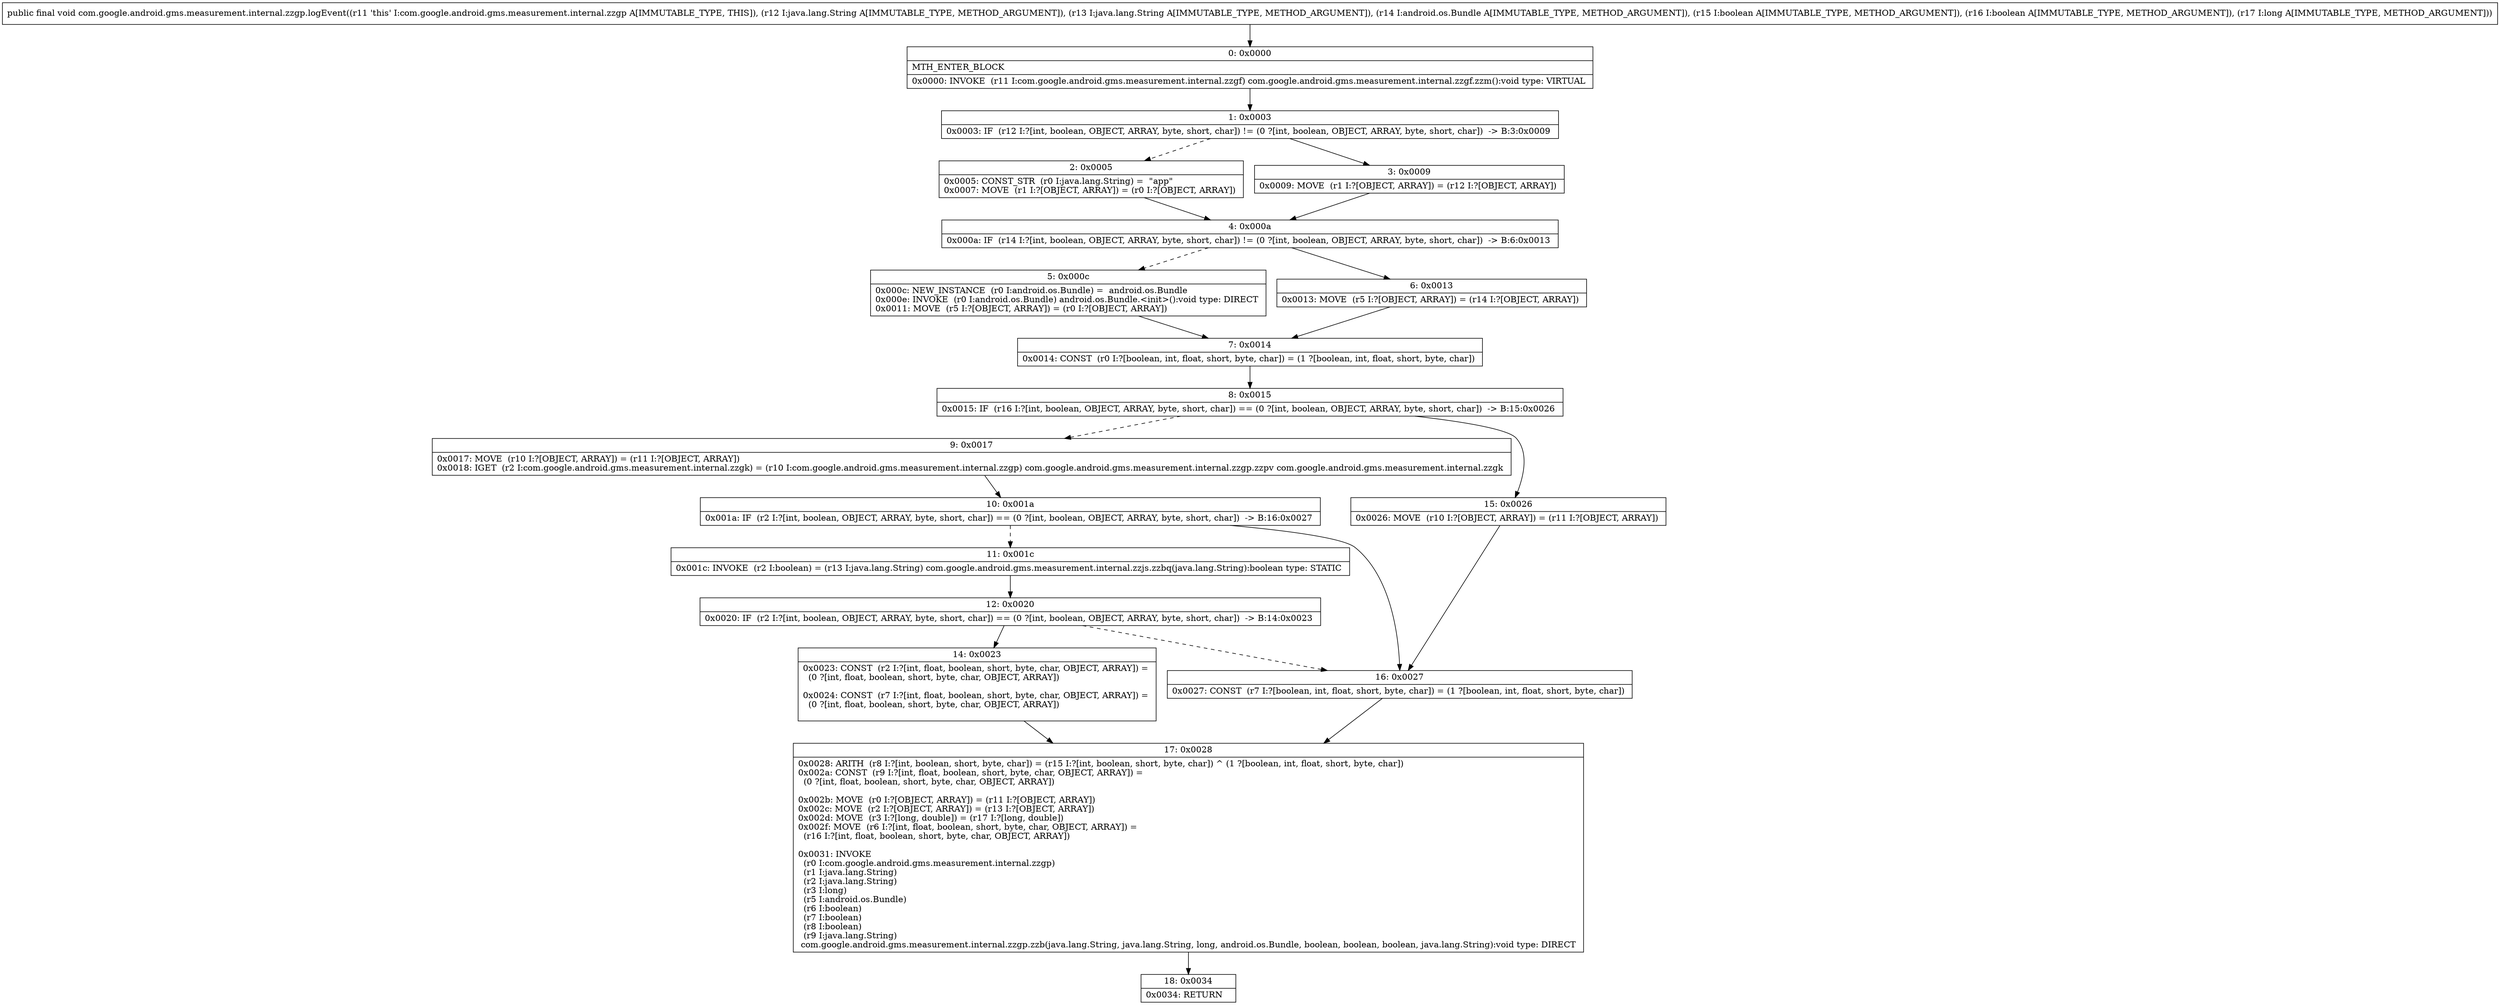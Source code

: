 digraph "CFG forcom.google.android.gms.measurement.internal.zzgp.logEvent(Ljava\/lang\/String;Ljava\/lang\/String;Landroid\/os\/Bundle;ZZJ)V" {
Node_0 [shape=record,label="{0\:\ 0x0000|MTH_ENTER_BLOCK\l|0x0000: INVOKE  (r11 I:com.google.android.gms.measurement.internal.zzgf) com.google.android.gms.measurement.internal.zzgf.zzm():void type: VIRTUAL \l}"];
Node_1 [shape=record,label="{1\:\ 0x0003|0x0003: IF  (r12 I:?[int, boolean, OBJECT, ARRAY, byte, short, char]) != (0 ?[int, boolean, OBJECT, ARRAY, byte, short, char])  \-\> B:3:0x0009 \l}"];
Node_2 [shape=record,label="{2\:\ 0x0005|0x0005: CONST_STR  (r0 I:java.lang.String) =  \"app\" \l0x0007: MOVE  (r1 I:?[OBJECT, ARRAY]) = (r0 I:?[OBJECT, ARRAY]) \l}"];
Node_3 [shape=record,label="{3\:\ 0x0009|0x0009: MOVE  (r1 I:?[OBJECT, ARRAY]) = (r12 I:?[OBJECT, ARRAY]) \l}"];
Node_4 [shape=record,label="{4\:\ 0x000a|0x000a: IF  (r14 I:?[int, boolean, OBJECT, ARRAY, byte, short, char]) != (0 ?[int, boolean, OBJECT, ARRAY, byte, short, char])  \-\> B:6:0x0013 \l}"];
Node_5 [shape=record,label="{5\:\ 0x000c|0x000c: NEW_INSTANCE  (r0 I:android.os.Bundle) =  android.os.Bundle \l0x000e: INVOKE  (r0 I:android.os.Bundle) android.os.Bundle.\<init\>():void type: DIRECT \l0x0011: MOVE  (r5 I:?[OBJECT, ARRAY]) = (r0 I:?[OBJECT, ARRAY]) \l}"];
Node_6 [shape=record,label="{6\:\ 0x0013|0x0013: MOVE  (r5 I:?[OBJECT, ARRAY]) = (r14 I:?[OBJECT, ARRAY]) \l}"];
Node_7 [shape=record,label="{7\:\ 0x0014|0x0014: CONST  (r0 I:?[boolean, int, float, short, byte, char]) = (1 ?[boolean, int, float, short, byte, char]) \l}"];
Node_8 [shape=record,label="{8\:\ 0x0015|0x0015: IF  (r16 I:?[int, boolean, OBJECT, ARRAY, byte, short, char]) == (0 ?[int, boolean, OBJECT, ARRAY, byte, short, char])  \-\> B:15:0x0026 \l}"];
Node_9 [shape=record,label="{9\:\ 0x0017|0x0017: MOVE  (r10 I:?[OBJECT, ARRAY]) = (r11 I:?[OBJECT, ARRAY]) \l0x0018: IGET  (r2 I:com.google.android.gms.measurement.internal.zzgk) = (r10 I:com.google.android.gms.measurement.internal.zzgp) com.google.android.gms.measurement.internal.zzgp.zzpv com.google.android.gms.measurement.internal.zzgk \l}"];
Node_10 [shape=record,label="{10\:\ 0x001a|0x001a: IF  (r2 I:?[int, boolean, OBJECT, ARRAY, byte, short, char]) == (0 ?[int, boolean, OBJECT, ARRAY, byte, short, char])  \-\> B:16:0x0027 \l}"];
Node_11 [shape=record,label="{11\:\ 0x001c|0x001c: INVOKE  (r2 I:boolean) = (r13 I:java.lang.String) com.google.android.gms.measurement.internal.zzjs.zzbq(java.lang.String):boolean type: STATIC \l}"];
Node_12 [shape=record,label="{12\:\ 0x0020|0x0020: IF  (r2 I:?[int, boolean, OBJECT, ARRAY, byte, short, char]) == (0 ?[int, boolean, OBJECT, ARRAY, byte, short, char])  \-\> B:14:0x0023 \l}"];
Node_14 [shape=record,label="{14\:\ 0x0023|0x0023: CONST  (r2 I:?[int, float, boolean, short, byte, char, OBJECT, ARRAY]) = \l  (0 ?[int, float, boolean, short, byte, char, OBJECT, ARRAY])\l \l0x0024: CONST  (r7 I:?[int, float, boolean, short, byte, char, OBJECT, ARRAY]) = \l  (0 ?[int, float, boolean, short, byte, char, OBJECT, ARRAY])\l \l}"];
Node_15 [shape=record,label="{15\:\ 0x0026|0x0026: MOVE  (r10 I:?[OBJECT, ARRAY]) = (r11 I:?[OBJECT, ARRAY]) \l}"];
Node_16 [shape=record,label="{16\:\ 0x0027|0x0027: CONST  (r7 I:?[boolean, int, float, short, byte, char]) = (1 ?[boolean, int, float, short, byte, char]) \l}"];
Node_17 [shape=record,label="{17\:\ 0x0028|0x0028: ARITH  (r8 I:?[int, boolean, short, byte, char]) = (r15 I:?[int, boolean, short, byte, char]) ^ (1 ?[boolean, int, float, short, byte, char]) \l0x002a: CONST  (r9 I:?[int, float, boolean, short, byte, char, OBJECT, ARRAY]) = \l  (0 ?[int, float, boolean, short, byte, char, OBJECT, ARRAY])\l \l0x002b: MOVE  (r0 I:?[OBJECT, ARRAY]) = (r11 I:?[OBJECT, ARRAY]) \l0x002c: MOVE  (r2 I:?[OBJECT, ARRAY]) = (r13 I:?[OBJECT, ARRAY]) \l0x002d: MOVE  (r3 I:?[long, double]) = (r17 I:?[long, double]) \l0x002f: MOVE  (r6 I:?[int, float, boolean, short, byte, char, OBJECT, ARRAY]) = \l  (r16 I:?[int, float, boolean, short, byte, char, OBJECT, ARRAY])\l \l0x0031: INVOKE  \l  (r0 I:com.google.android.gms.measurement.internal.zzgp)\l  (r1 I:java.lang.String)\l  (r2 I:java.lang.String)\l  (r3 I:long)\l  (r5 I:android.os.Bundle)\l  (r6 I:boolean)\l  (r7 I:boolean)\l  (r8 I:boolean)\l  (r9 I:java.lang.String)\l com.google.android.gms.measurement.internal.zzgp.zzb(java.lang.String, java.lang.String, long, android.os.Bundle, boolean, boolean, boolean, java.lang.String):void type: DIRECT \l}"];
Node_18 [shape=record,label="{18\:\ 0x0034|0x0034: RETURN   \l}"];
MethodNode[shape=record,label="{public final void com.google.android.gms.measurement.internal.zzgp.logEvent((r11 'this' I:com.google.android.gms.measurement.internal.zzgp A[IMMUTABLE_TYPE, THIS]), (r12 I:java.lang.String A[IMMUTABLE_TYPE, METHOD_ARGUMENT]), (r13 I:java.lang.String A[IMMUTABLE_TYPE, METHOD_ARGUMENT]), (r14 I:android.os.Bundle A[IMMUTABLE_TYPE, METHOD_ARGUMENT]), (r15 I:boolean A[IMMUTABLE_TYPE, METHOD_ARGUMENT]), (r16 I:boolean A[IMMUTABLE_TYPE, METHOD_ARGUMENT]), (r17 I:long A[IMMUTABLE_TYPE, METHOD_ARGUMENT])) }"];
MethodNode -> Node_0;
Node_0 -> Node_1;
Node_1 -> Node_2[style=dashed];
Node_1 -> Node_3;
Node_2 -> Node_4;
Node_3 -> Node_4;
Node_4 -> Node_5[style=dashed];
Node_4 -> Node_6;
Node_5 -> Node_7;
Node_6 -> Node_7;
Node_7 -> Node_8;
Node_8 -> Node_9[style=dashed];
Node_8 -> Node_15;
Node_9 -> Node_10;
Node_10 -> Node_11[style=dashed];
Node_10 -> Node_16;
Node_11 -> Node_12;
Node_12 -> Node_14;
Node_12 -> Node_16[style=dashed];
Node_14 -> Node_17;
Node_15 -> Node_16;
Node_16 -> Node_17;
Node_17 -> Node_18;
}

